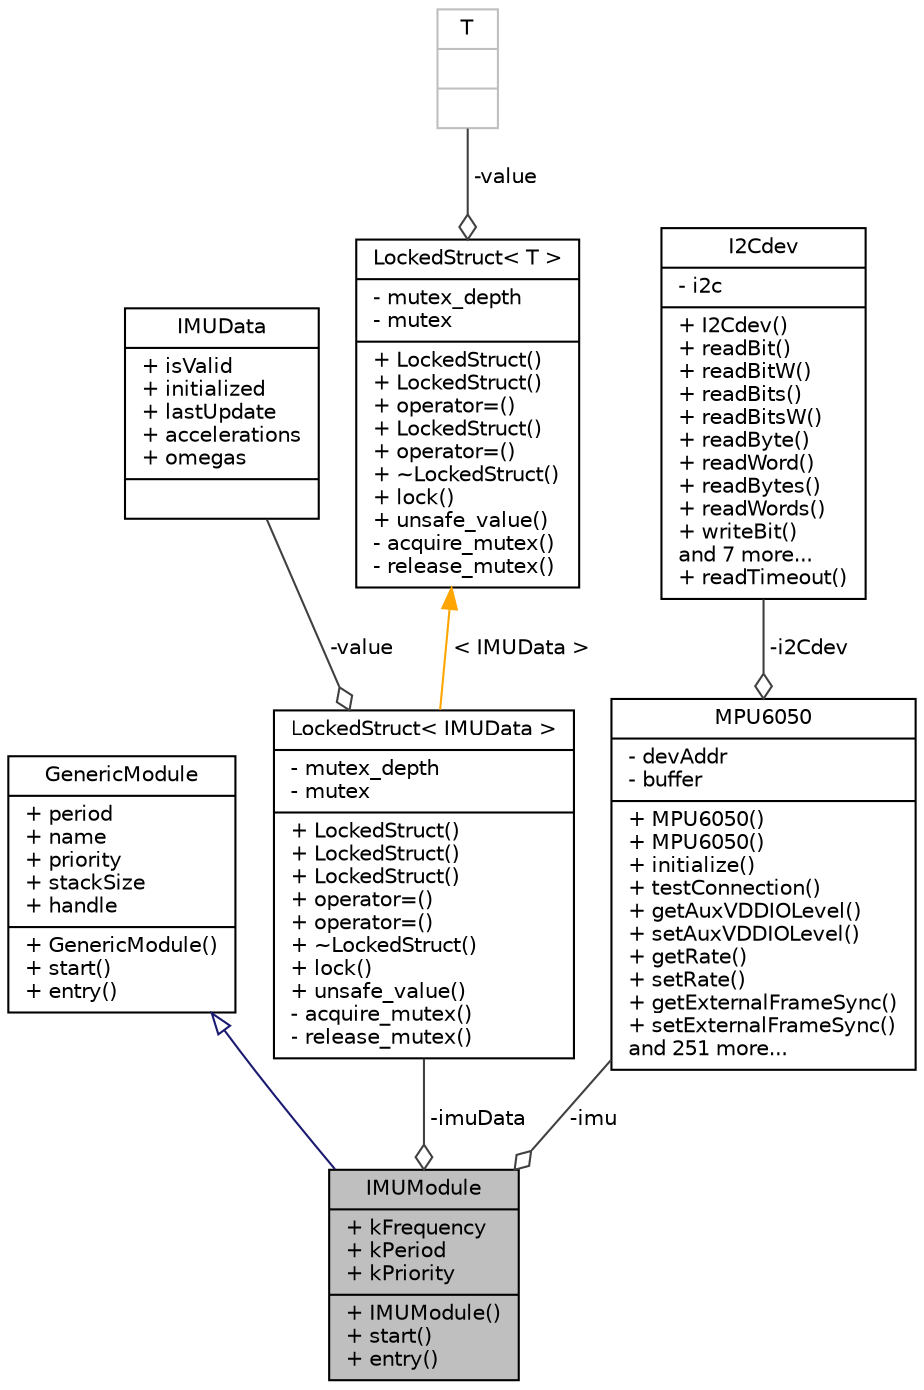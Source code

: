 digraph "IMUModule"
{
  edge [fontname="Helvetica",fontsize="10",labelfontname="Helvetica",labelfontsize="10"];
  node [fontname="Helvetica",fontsize="10",shape=record];
  Node2 [label="{IMUModule\n|+ kFrequency\l+ kPeriod\l+ kPriority\l|+ IMUModule()\l+ start()\l+ entry()\l}",height=0.2,width=0.4,color="black", fillcolor="grey75", style="filled", fontcolor="black"];
  Node3 -> Node2 [dir="back",color="midnightblue",fontsize="10",style="solid",arrowtail="onormal",fontname="Helvetica"];
  Node3 [label="{GenericModule\n|+ period\l+ name\l+ priority\l+ stackSize\l+ handle\l|+ GenericModule()\l+ start()\l+ entry()\l}",height=0.2,width=0.4,color="black", fillcolor="white", style="filled",URL="$class_generic_module.html",tooltip="Interface for all modules, so that they can be ran by the scheduler. "];
  Node4 -> Node2 [color="grey25",fontsize="10",style="solid",label=" -imuData" ,arrowhead="odiamond",fontname="Helvetica"];
  Node4 [label="{LockedStruct\< IMUData \>\n|- mutex_depth\l- mutex\l|+ LockedStruct()\l+ LockedStruct()\l+ LockedStruct()\l+ operator=()\l+ operator=()\l+ ~LockedStruct()\l+ lock()\l+ unsafe_value()\l- acquire_mutex()\l- release_mutex()\l}",height=0.2,width=0.4,color="black", fillcolor="white", style="filled",URL="$struct_locked_struct.html"];
  Node5 -> Node4 [color="grey25",fontsize="10",style="solid",label=" -value" ,arrowhead="odiamond",fontname="Helvetica"];
  Node5 [label="{IMUData\n|+ isValid\l+ initialized\l+ lastUpdate\l+ accelerations\l+ omegas\l|}",height=0.2,width=0.4,color="black", fillcolor="white", style="filled",URL="$struct_i_m_u_data.html",tooltip="Contains linear acceleration and angular velocity readings from IMU. "];
  Node6 -> Node4 [dir="back",color="orange",fontsize="10",style="solid",label=" \< IMUData \>" ,fontname="Helvetica"];
  Node6 [label="{LockedStruct\< T \>\n|- mutex_depth\l- mutex\l|+ LockedStruct()\l+ LockedStruct()\l+ operator=()\l+ LockedStruct()\l+ operator=()\l+ ~LockedStruct()\l+ lock()\l+ unsafe_value()\l- acquire_mutex()\l- release_mutex()\l}",height=0.2,width=0.4,color="black", fillcolor="white", style="filled",URL="$struct_locked_struct.html",tooltip="A locked-struct abstraction. "];
  Node7 -> Node6 [color="grey25",fontsize="10",style="solid",label=" -value" ,arrowhead="odiamond",fontname="Helvetica"];
  Node7 [label="{T\n||}",height=0.2,width=0.4,color="grey75", fillcolor="white", style="filled"];
  Node8 -> Node2 [color="grey25",fontsize="10",style="solid",label=" -imu" ,arrowhead="odiamond",fontname="Helvetica"];
  Node8 [label="{MPU6050\n|- devAddr\l- buffer\l|+ MPU6050()\l+ MPU6050()\l+ initialize()\l+ testConnection()\l+ getAuxVDDIOLevel()\l+ setAuxVDDIOLevel()\l+ getRate()\l+ setRate()\l+ getExternalFrameSync()\l+ setExternalFrameSync()\land 251 more...\l}",height=0.2,width=0.4,color="black", fillcolor="white", style="filled",URL="$class_m_p_u6050.html"];
  Node9 -> Node8 [color="grey25",fontsize="10",style="solid",label=" -i2Cdev" ,arrowhead="odiamond",fontname="Helvetica"];
  Node9 [label="{I2Cdev\n|- i2c\l|+ I2Cdev()\l+ readBit()\l+ readBitW()\l+ readBits()\l+ readBitsW()\l+ readByte()\l+ readWord()\l+ readBytes()\l+ readWords()\l+ writeBit()\land 7 more...\l+ readTimeout()\l}",height=0.2,width=0.4,color="black", fillcolor="white", style="filled",URL="$class_i2_cdev.html"];
}

